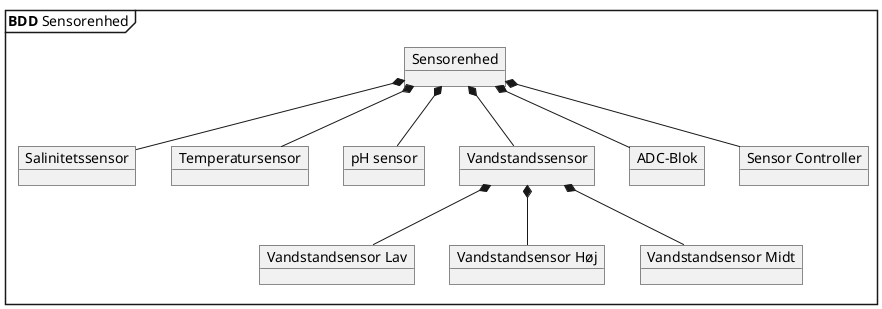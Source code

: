 @startuml Sensorenhed
mainframe **BDD** Sensorenhed
object "Sensorenhed" as SensorMain
object "Salinitetssensor" as Salinitet
object "Temperatursensor" as Temperatur
object "pH sensor" as pH
object "Vandstandsensor Lav" as VandstandLo
object "Vandstandsensor Høj" as VandstandHi
object "Vandstandsensor Midt" as VandstandMi
object "Vandstandssensor" as Vandstand
object "ADC-Blok" as ADC 
object "Sensor Controller" as SC

' Defining the fields of the objects
' Starting with the main block

SensorMain *-- ADC
SensorMain *-- SC
SensorMain *-- Salinitet
SensorMain *-- Temperatur
SensorMain *-- pH
SensorMain *-- Vandstand

Vandstand *-- VandstandLo
Vandstand *-- VandstandMi
Vandstand *-- VandstandHi


@enduml